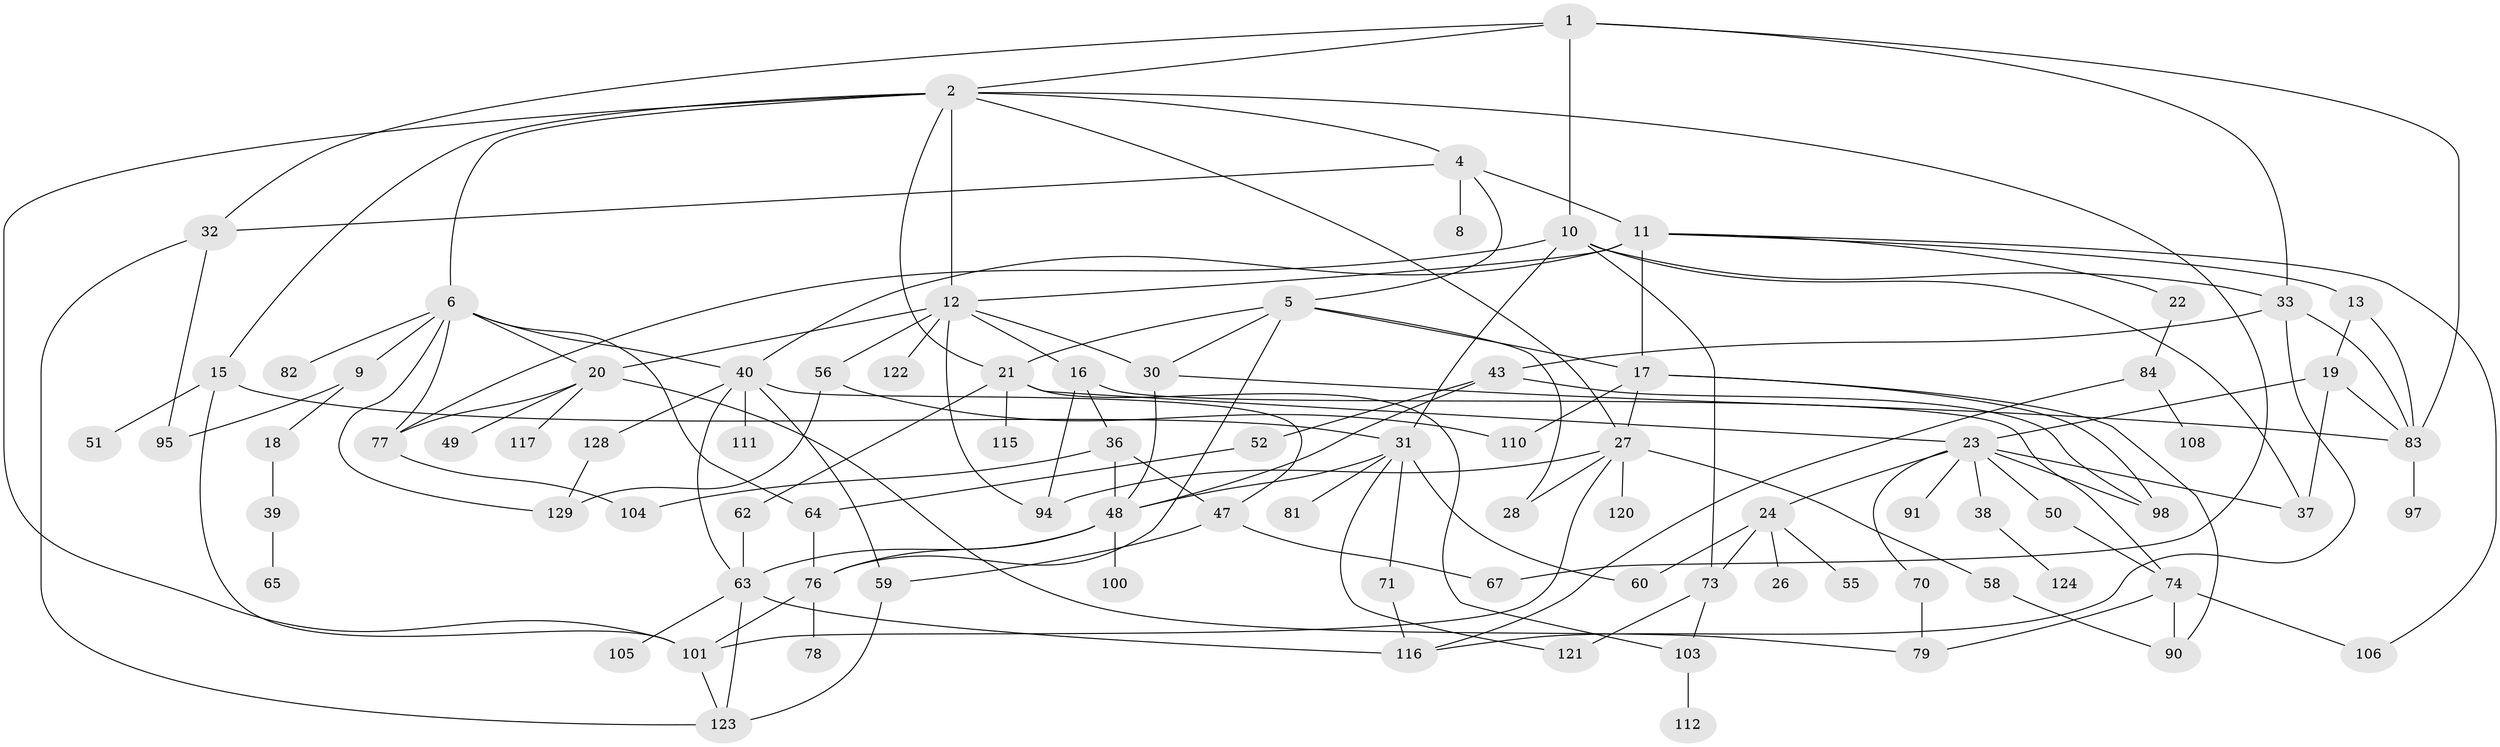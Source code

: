 // original degree distribution, {6: 0.038461538461538464, 7: 0.03076923076923077, 4: 0.2, 5: 0.06923076923076923, 3: 0.23846153846153847, 1: 0.2, 2: 0.2230769230769231}
// Generated by graph-tools (version 1.1) at 2025/10/02/27/25 16:10:53]
// undirected, 88 vertices, 146 edges
graph export_dot {
graph [start="1"]
  node [color=gray90,style=filled];
  1 [super="+102"];
  2 [super="+3"];
  4;
  5 [super="+85"];
  6 [super="+7"];
  8;
  9 [super="+14"];
  10 [super="+25"];
  11 [super="+61"];
  12 [super="+45"];
  13 [super="+72"];
  15 [super="+29"];
  16;
  17 [super="+118"];
  18;
  19;
  20 [super="+68"];
  21 [super="+92"];
  22;
  23 [super="+34"];
  24;
  26 [super="+109"];
  27 [super="+44"];
  28 [super="+99"];
  30;
  31 [super="+35"];
  32 [super="+89"];
  33 [super="+41"];
  36 [super="+42"];
  37 [super="+114"];
  38 [super="+96"];
  39 [super="+57"];
  40 [super="+54"];
  43 [super="+46"];
  47;
  48 [super="+53"];
  49;
  50;
  51;
  52 [super="+125"];
  55;
  56;
  58;
  59 [super="+69"];
  60 [super="+80"];
  62;
  63 [super="+66"];
  64;
  65;
  67;
  70 [super="+86"];
  71;
  73 [super="+130"];
  74 [super="+75"];
  76 [super="+87"];
  77 [super="+88"];
  78;
  79;
  81;
  82;
  83 [super="+107"];
  84;
  90;
  91 [super="+93"];
  94;
  95;
  97;
  98;
  100;
  101 [super="+113"];
  103;
  104;
  105;
  106 [super="+127"];
  108;
  110 [super="+126"];
  111;
  112;
  115;
  116 [super="+119"];
  117;
  120;
  121;
  122;
  123;
  124;
  128;
  129;
  1 -- 2;
  1 -- 10 [weight=2];
  1 -- 32;
  1 -- 83;
  1 -- 33;
  2 -- 12;
  2 -- 15;
  2 -- 27;
  2 -- 67;
  2 -- 4;
  2 -- 21;
  2 -- 6;
  2 -- 101;
  4 -- 5;
  4 -- 8;
  4 -- 11;
  4 -- 32;
  5 -- 17;
  5 -- 28;
  5 -- 21;
  5 -- 76;
  5 -- 30;
  6 -- 9;
  6 -- 40;
  6 -- 64;
  6 -- 129;
  6 -- 77;
  6 -- 82;
  6 -- 20;
  9 -- 95;
  9 -- 18;
  10 -- 33;
  10 -- 73;
  10 -- 37;
  10 -- 77 [weight=2];
  10 -- 31;
  11 -- 13;
  11 -- 22;
  11 -- 106;
  11 -- 40;
  11 -- 17;
  11 -- 12;
  12 -- 16;
  12 -- 30;
  12 -- 56;
  12 -- 20;
  12 -- 122;
  12 -- 94;
  13 -- 19;
  13 -- 83;
  15 -- 51;
  15 -- 101;
  15 -- 31;
  16 -- 36;
  16 -- 74;
  16 -- 94;
  17 -- 90;
  17 -- 98;
  17 -- 27;
  17 -- 110;
  18 -- 39;
  19 -- 23;
  19 -- 37;
  19 -- 83;
  20 -- 49;
  20 -- 79;
  20 -- 117;
  20 -- 77;
  21 -- 62;
  21 -- 115;
  21 -- 103;
  21 -- 23;
  22 -- 84;
  23 -- 24;
  23 -- 38;
  23 -- 37;
  23 -- 50;
  23 -- 98;
  23 -- 70;
  23 -- 91;
  24 -- 26;
  24 -- 55;
  24 -- 73;
  24 -- 60;
  27 -- 58;
  27 -- 101;
  27 -- 94;
  27 -- 28;
  27 -- 120;
  30 -- 83;
  30 -- 48;
  31 -- 48 [weight=2];
  31 -- 60;
  31 -- 71;
  31 -- 81;
  31 -- 121;
  32 -- 123;
  32 -- 95;
  33 -- 83;
  33 -- 43;
  33 -- 116;
  36 -- 104;
  36 -- 48;
  36 -- 47;
  38 -- 124;
  39 -- 65;
  40 -- 59;
  40 -- 128;
  40 -- 111;
  40 -- 47;
  40 -- 63;
  43 -- 52;
  43 -- 48;
  43 -- 98;
  47 -- 67;
  47 -- 59;
  48 -- 76;
  48 -- 100;
  48 -- 63;
  50 -- 74;
  52 -- 64;
  56 -- 110;
  56 -- 129;
  58 -- 90;
  59 -- 123;
  62 -- 63 [weight=2];
  63 -- 105;
  63 -- 123;
  63 -- 116;
  64 -- 76;
  70 -- 79;
  71 -- 116;
  73 -- 121;
  73 -- 103;
  74 -- 90;
  74 -- 79;
  74 -- 106;
  76 -- 78;
  76 -- 101;
  77 -- 104;
  83 -- 97;
  84 -- 108;
  84 -- 116;
  101 -- 123;
  103 -- 112;
  128 -- 129;
}
